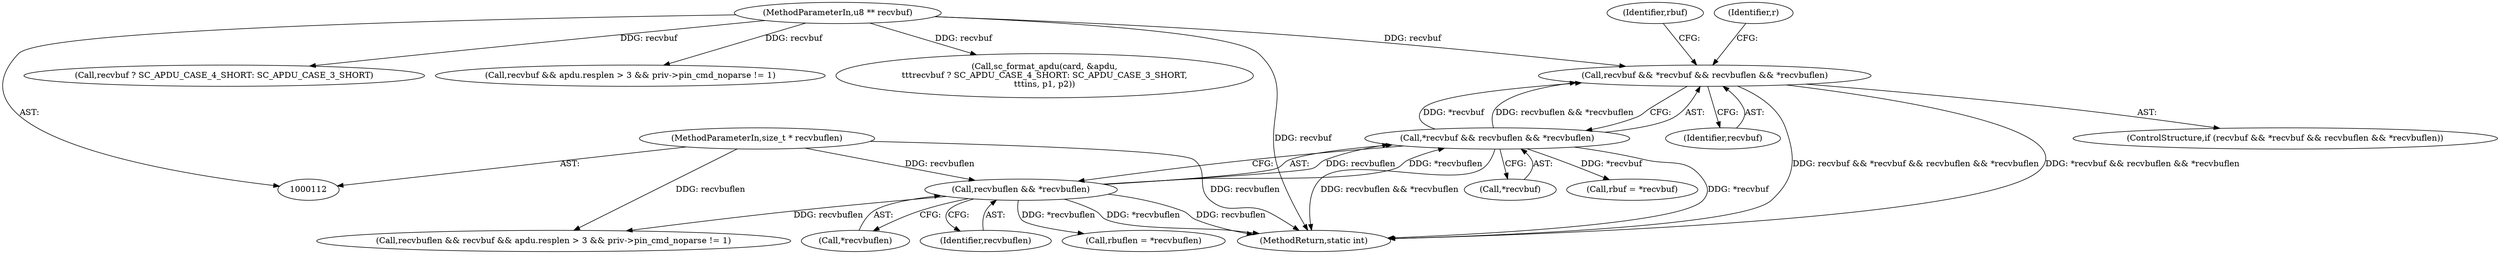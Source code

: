 digraph "0_OpenSC_8fe377e93b4b56060e5bbfb6f3142ceaeca744fa_14@API" {
"1000168" [label="(Call,recvbuf && *recvbuf && recvbuflen && *recvbuflen)"];
"1000119" [label="(MethodParameterIn,u8 ** recvbuf)"];
"1000170" [label="(Call,*recvbuf && recvbuflen && *recvbuflen)"];
"1000173" [label="(Call,recvbuflen && *recvbuflen)"];
"1000120" [label="(MethodParameterIn,size_t * recvbuflen)"];
"1000187" [label="(Identifier,r)"];
"1000179" [label="(Identifier,rbuf)"];
"1000120" [label="(MethodParameterIn,size_t * recvbuflen)"];
"1000171" [label="(Call,*recvbuf)"];
"1000178" [label="(Call,rbuf = *recvbuf)"];
"1000169" [label="(Identifier,recvbuf)"];
"1000175" [label="(Call,*recvbuflen)"];
"1000119" [label="(MethodParameterIn,u8 ** recvbuf)"];
"1000174" [label="(Identifier,recvbuflen)"];
"1000167" [label="(ControlStructure,if (recvbuf && *recvbuf && recvbuflen && *recvbuflen))"];
"1000170" [label="(Call,*recvbuf && recvbuflen && *recvbuflen)"];
"1000495" [label="(MethodReturn,static int)"];
"1000203" [label="(Call,recvbuf ? SC_APDU_CASE_4_SHORT: SC_APDU_CASE_3_SHORT)"];
"1000376" [label="(Call,recvbuf && apdu.resplen > 3 && priv->pin_cmd_noparse != 1)"];
"1000199" [label="(Call,sc_format_apdu(card, &apdu,\n\t\t\trecvbuf ? SC_APDU_CASE_4_SHORT: SC_APDU_CASE_3_SHORT,\n\t\t\tins, p1, p2))"];
"1000173" [label="(Call,recvbuflen && *recvbuflen)"];
"1000374" [label="(Call,recvbuflen && recvbuf && apdu.resplen > 3 && priv->pin_cmd_noparse != 1)"];
"1000168" [label="(Call,recvbuf && *recvbuf && recvbuflen && *recvbuflen)"];
"1000182" [label="(Call,rbuflen = *recvbuflen)"];
"1000168" -> "1000167"  [label="AST: "];
"1000168" -> "1000169"  [label="CFG: "];
"1000168" -> "1000170"  [label="CFG: "];
"1000169" -> "1000168"  [label="AST: "];
"1000170" -> "1000168"  [label="AST: "];
"1000179" -> "1000168"  [label="CFG: "];
"1000187" -> "1000168"  [label="CFG: "];
"1000168" -> "1000495"  [label="DDG: recvbuf && *recvbuf && recvbuflen && *recvbuflen"];
"1000168" -> "1000495"  [label="DDG: *recvbuf && recvbuflen && *recvbuflen"];
"1000119" -> "1000168"  [label="DDG: recvbuf"];
"1000170" -> "1000168"  [label="DDG: *recvbuf"];
"1000170" -> "1000168"  [label="DDG: recvbuflen && *recvbuflen"];
"1000119" -> "1000112"  [label="AST: "];
"1000119" -> "1000495"  [label="DDG: recvbuf"];
"1000119" -> "1000199"  [label="DDG: recvbuf"];
"1000119" -> "1000203"  [label="DDG: recvbuf"];
"1000119" -> "1000376"  [label="DDG: recvbuf"];
"1000170" -> "1000171"  [label="CFG: "];
"1000170" -> "1000173"  [label="CFG: "];
"1000171" -> "1000170"  [label="AST: "];
"1000173" -> "1000170"  [label="AST: "];
"1000170" -> "1000495"  [label="DDG: recvbuflen && *recvbuflen"];
"1000170" -> "1000495"  [label="DDG: *recvbuf"];
"1000173" -> "1000170"  [label="DDG: recvbuflen"];
"1000173" -> "1000170"  [label="DDG: *recvbuflen"];
"1000170" -> "1000178"  [label="DDG: *recvbuf"];
"1000173" -> "1000174"  [label="CFG: "];
"1000173" -> "1000175"  [label="CFG: "];
"1000174" -> "1000173"  [label="AST: "];
"1000175" -> "1000173"  [label="AST: "];
"1000173" -> "1000495"  [label="DDG: recvbuflen"];
"1000173" -> "1000495"  [label="DDG: *recvbuflen"];
"1000120" -> "1000173"  [label="DDG: recvbuflen"];
"1000173" -> "1000182"  [label="DDG: *recvbuflen"];
"1000173" -> "1000374"  [label="DDG: recvbuflen"];
"1000120" -> "1000112"  [label="AST: "];
"1000120" -> "1000495"  [label="DDG: recvbuflen"];
"1000120" -> "1000374"  [label="DDG: recvbuflen"];
}
